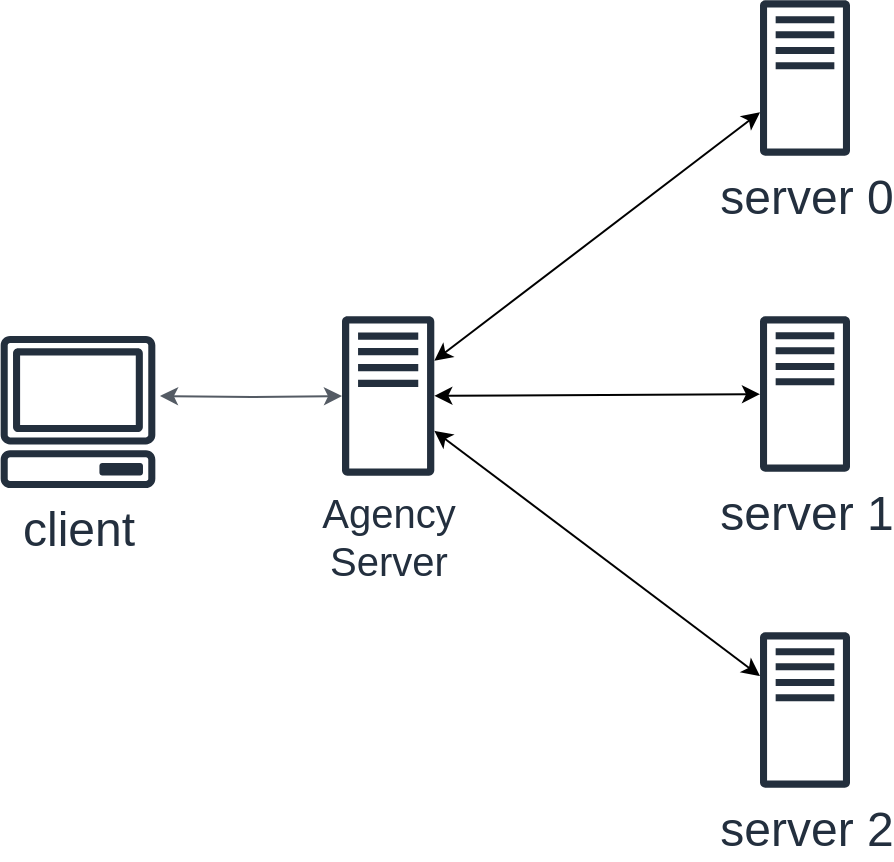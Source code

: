 <mxfile>
    <diagram id="QVq5mHHnwCp5bPxUSQQb" name="第 1 页">
        <mxGraphModel dx="1228" dy="548" grid="1" gridSize="10" guides="1" tooltips="1" connect="1" arrows="1" fold="1" page="1" pageScale="1" pageWidth="827" pageHeight="1169" math="0" shadow="0">
            <root>
                <mxCell id="0"/>
                <mxCell id="1" parent="0"/>
                <mxCell id="2" value="&lt;font style=&quot;font-size: 24px&quot;&gt;client&lt;/font&gt;" style="sketch=0;outlineConnect=0;fontColor=#232F3E;gradientColor=none;fillColor=#232F3D;strokeColor=none;dashed=0;verticalLabelPosition=bottom;verticalAlign=top;align=center;html=1;fontSize=12;fontStyle=0;aspect=fixed;pointerEvents=1;shape=mxgraph.aws4.client;" vertex="1" parent="1">
                    <mxGeometry x="220" y="280" width="78" height="76" as="geometry"/>
                </mxCell>
                <mxCell id="3" value="&lt;font style=&quot;font-size: 24px&quot;&gt;server 0&lt;br&gt;&lt;/font&gt;" style="sketch=0;outlineConnect=0;fontColor=#232F3E;gradientColor=none;fillColor=#232F3D;strokeColor=none;dashed=0;verticalLabelPosition=bottom;verticalAlign=top;align=center;html=1;fontSize=12;fontStyle=0;aspect=fixed;pointerEvents=1;shape=mxgraph.aws4.traditional_server;" vertex="1" parent="1">
                    <mxGeometry x="600" y="112" width="45" height="78" as="geometry"/>
                </mxCell>
                <mxCell id="11" style="edgeStyle=none;html=1;startArrow=classic;startFill=1;endArrow=classic;endFill=1;" edge="1" parent="1" source="4" target="6">
                    <mxGeometry relative="1" as="geometry"/>
                </mxCell>
                <mxCell id="12" style="edgeStyle=none;html=1;startArrow=classic;startFill=1;endArrow=classic;endFill=1;" edge="1" parent="1" source="4" target="3">
                    <mxGeometry relative="1" as="geometry"/>
                </mxCell>
                <mxCell id="4" value="&lt;span style=&quot;font-size: 20px&quot;&gt;Agency&lt;/span&gt;&lt;br style=&quot;font-size: 20px&quot;&gt;&lt;span style=&quot;font-size: 20px&quot;&gt;Server&lt;/span&gt;" style="sketch=0;outlineConnect=0;fontColor=#232F3E;gradientColor=none;fillColor=#232F3D;strokeColor=none;dashed=0;verticalLabelPosition=bottom;verticalAlign=top;align=center;html=1;fontSize=12;fontStyle=0;aspect=fixed;pointerEvents=1;shape=mxgraph.aws4.traditional_server;" vertex="1" parent="1">
                    <mxGeometry x="391" y="270" width="46.15" height="80" as="geometry"/>
                </mxCell>
                <mxCell id="5" value="" style="edgeStyle=orthogonalEdgeStyle;html=1;endArrow=classic;elbow=vertical;startArrow=classic;endFill=1;strokeColor=#545B64;rounded=0;startFill=1;" edge="1" parent="1" target="4">
                    <mxGeometry width="100" relative="1" as="geometry">
                        <mxPoint x="300" y="310" as="sourcePoint"/>
                        <mxPoint x="400" y="310" as="targetPoint"/>
                    </mxGeometry>
                </mxCell>
                <mxCell id="6" value="&lt;font style=&quot;font-size: 24px&quot;&gt;server 1&lt;br&gt;&lt;/font&gt;" style="sketch=0;outlineConnect=0;fontColor=#232F3E;gradientColor=none;fillColor=#232F3D;strokeColor=none;dashed=0;verticalLabelPosition=bottom;verticalAlign=top;align=center;html=1;fontSize=12;fontStyle=0;aspect=fixed;pointerEvents=1;shape=mxgraph.aws4.traditional_server;" vertex="1" parent="1">
                    <mxGeometry x="600" y="270" width="45" height="78" as="geometry"/>
                </mxCell>
                <mxCell id="13" style="edgeStyle=none;html=1;startArrow=classic;startFill=1;endArrow=classic;endFill=1;" edge="1" parent="1" source="8" target="4">
                    <mxGeometry relative="1" as="geometry"/>
                </mxCell>
                <mxCell id="8" value="&lt;font style=&quot;font-size: 24px&quot;&gt;server 2&lt;br&gt;&lt;/font&gt;" style="sketch=0;outlineConnect=0;fontColor=#232F3E;gradientColor=none;fillColor=#232F3D;strokeColor=none;dashed=0;verticalLabelPosition=bottom;verticalAlign=top;align=center;html=1;fontSize=12;fontStyle=0;aspect=fixed;pointerEvents=1;shape=mxgraph.aws4.traditional_server;" vertex="1" parent="1">
                    <mxGeometry x="600" y="428" width="45" height="78" as="geometry"/>
                </mxCell>
            </root>
        </mxGraphModel>
    </diagram>
</mxfile>